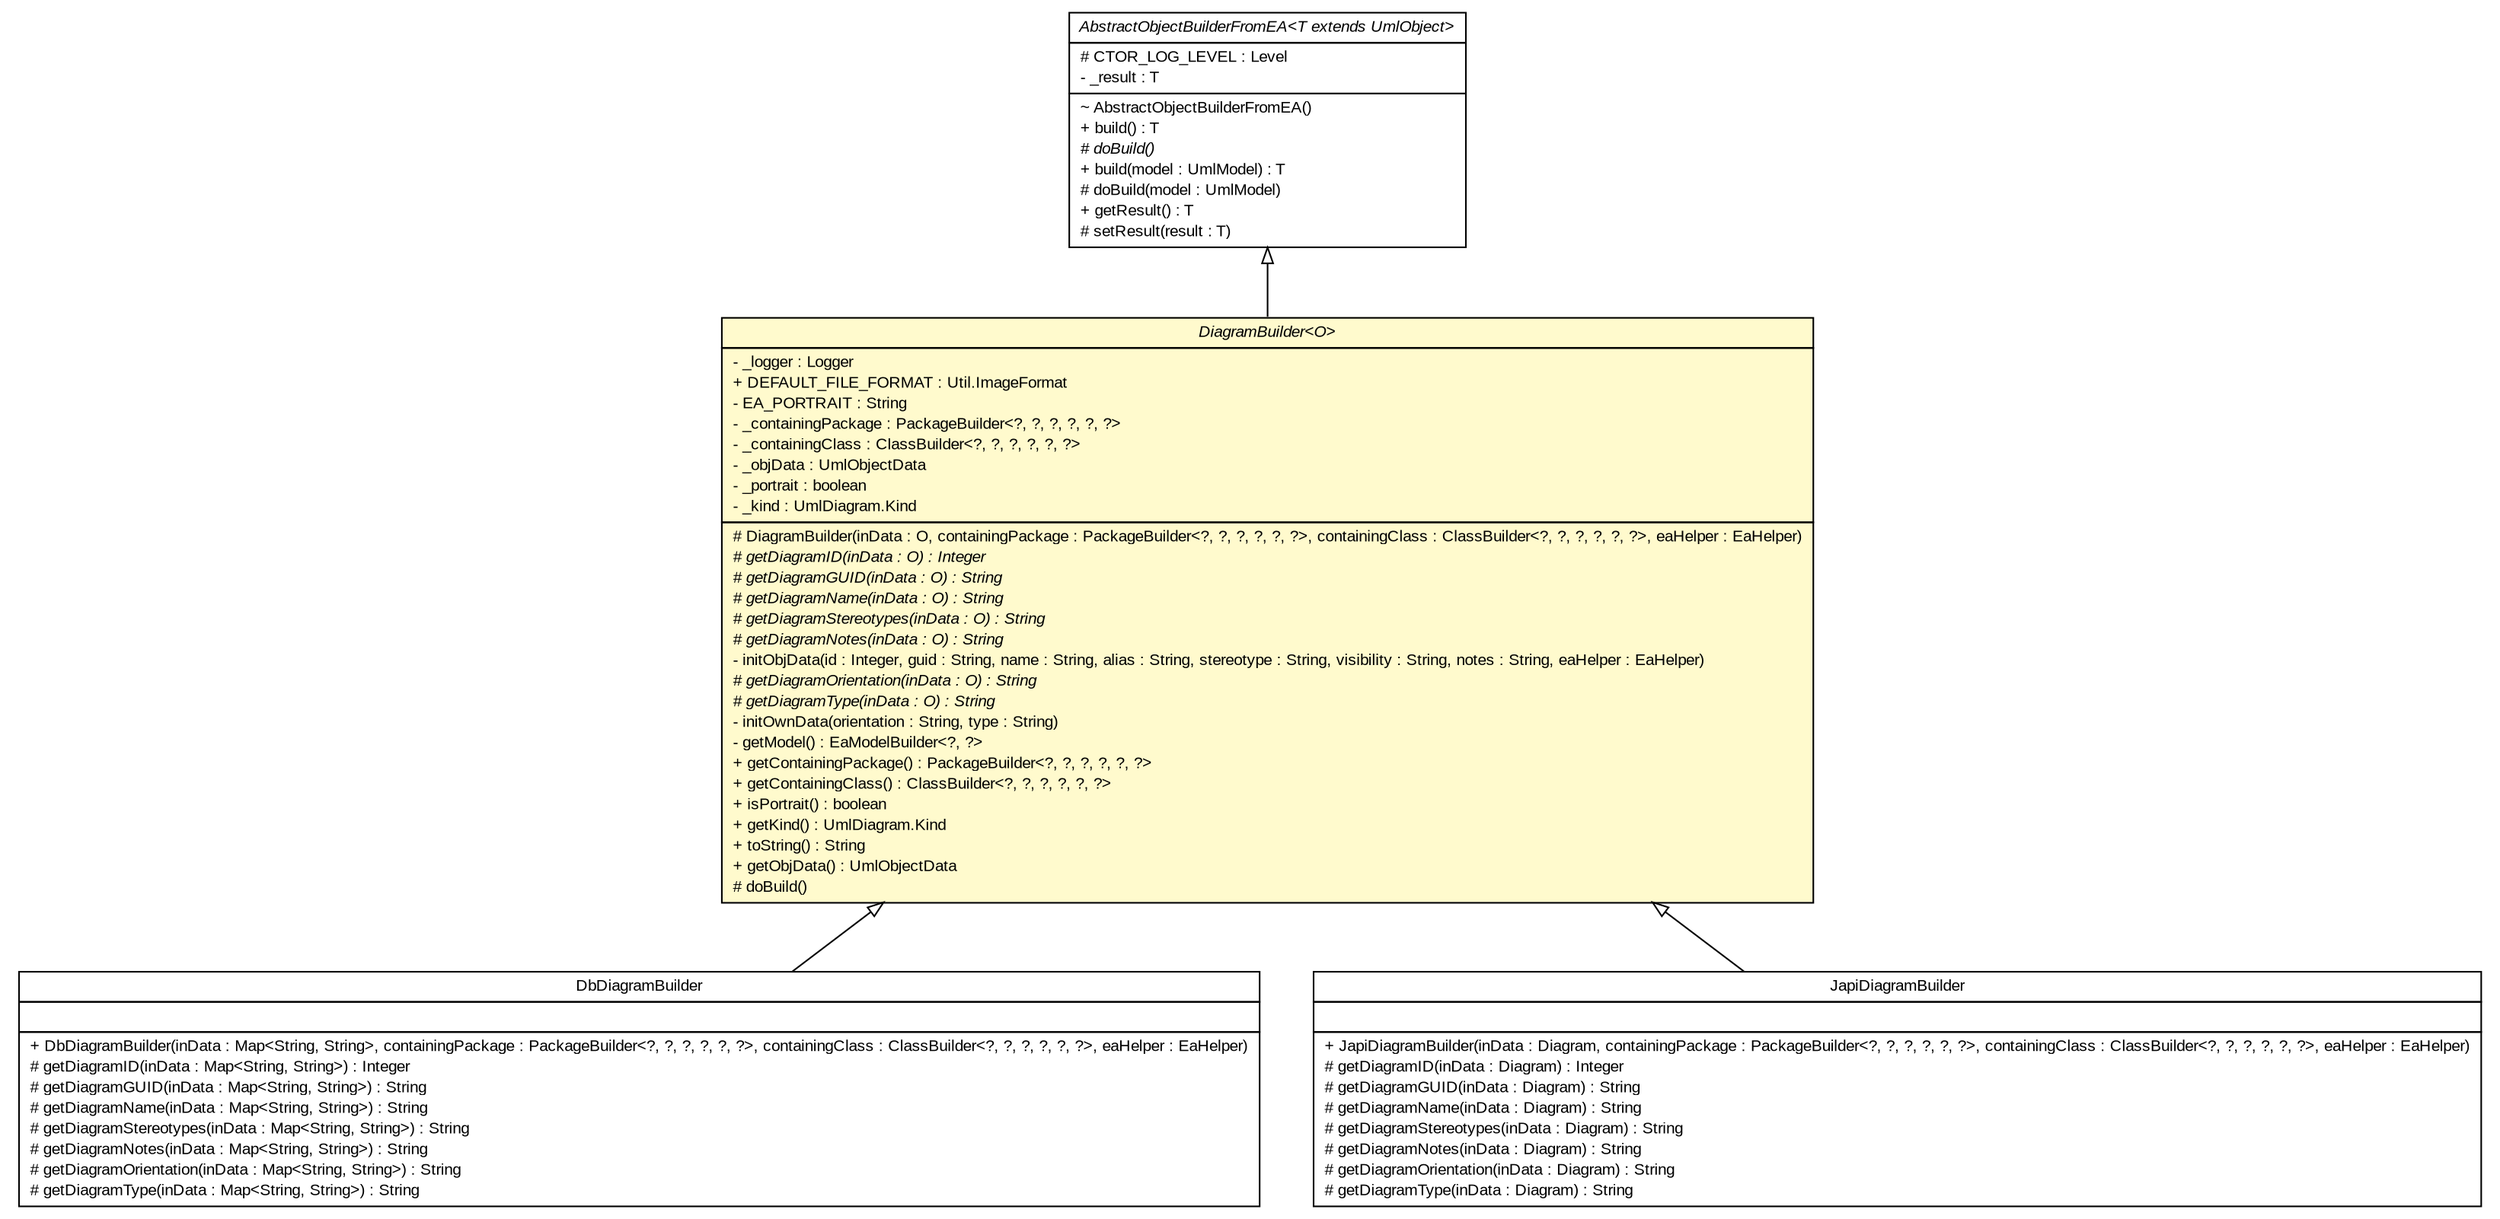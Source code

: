 #!/usr/local/bin/dot
#
# Class diagram 
# Generated by UMLGraph version R5_6_6-6-g3bdff0 (http://www.umlgraph.org/)
#

digraph G {
	edge [fontname="arial",fontsize=10,labelfontname="arial",labelfontsize=10];
	node [fontname="arial",fontsize=10,shape=plaintext];
	nodesep=0.25;
	ranksep=0.5;
	// org.tanjakostic.jcleancim.builder.ea.DiagramBuilder<O>
	c98086 [label=<<table title="org.tanjakostic.jcleancim.builder.ea.DiagramBuilder" border="0" cellborder="1" cellspacing="0" cellpadding="2" port="p" bgcolor="lemonChiffon" href="./DiagramBuilder.html">
		<tr><td><table border="0" cellspacing="0" cellpadding="1">
<tr><td align="center" balign="center"><font face="Arial Italic"> DiagramBuilder&lt;O&gt; </font></td></tr>
		</table></td></tr>
		<tr><td><table border="0" cellspacing="0" cellpadding="1">
<tr><td align="left" balign="left"> - _logger : Logger </td></tr>
<tr><td align="left" balign="left"> + DEFAULT_FILE_FORMAT : Util.ImageFormat </td></tr>
<tr><td align="left" balign="left"> - EA_PORTRAIT : String </td></tr>
<tr><td align="left" balign="left"> - _containingPackage : PackageBuilder&lt;?, ?, ?, ?, ?, ?&gt; </td></tr>
<tr><td align="left" balign="left"> - _containingClass : ClassBuilder&lt;?, ?, ?, ?, ?, ?&gt; </td></tr>
<tr><td align="left" balign="left"> - _objData : UmlObjectData </td></tr>
<tr><td align="left" balign="left"> - _portrait : boolean </td></tr>
<tr><td align="left" balign="left"> - _kind : UmlDiagram.Kind </td></tr>
		</table></td></tr>
		<tr><td><table border="0" cellspacing="0" cellpadding="1">
<tr><td align="left" balign="left"> # DiagramBuilder(inData : O, containingPackage : PackageBuilder&lt;?, ?, ?, ?, ?, ?&gt;, containingClass : ClassBuilder&lt;?, ?, ?, ?, ?, ?&gt;, eaHelper : EaHelper) </td></tr>
<tr><td align="left" balign="left"><font face="Arial Italic" point-size="10.0"> # getDiagramID(inData : O) : Integer </font></td></tr>
<tr><td align="left" balign="left"><font face="Arial Italic" point-size="10.0"> # getDiagramGUID(inData : O) : String </font></td></tr>
<tr><td align="left" balign="left"><font face="Arial Italic" point-size="10.0"> # getDiagramName(inData : O) : String </font></td></tr>
<tr><td align="left" balign="left"><font face="Arial Italic" point-size="10.0"> # getDiagramStereotypes(inData : O) : String </font></td></tr>
<tr><td align="left" balign="left"><font face="Arial Italic" point-size="10.0"> # getDiagramNotes(inData : O) : String </font></td></tr>
<tr><td align="left" balign="left"> - initObjData(id : Integer, guid : String, name : String, alias : String, stereotype : String, visibility : String, notes : String, eaHelper : EaHelper) </td></tr>
<tr><td align="left" balign="left"><font face="Arial Italic" point-size="10.0"> # getDiagramOrientation(inData : O) : String </font></td></tr>
<tr><td align="left" balign="left"><font face="Arial Italic" point-size="10.0"> # getDiagramType(inData : O) : String </font></td></tr>
<tr><td align="left" balign="left"> - initOwnData(orientation : String, type : String) </td></tr>
<tr><td align="left" balign="left"> - getModel() : EaModelBuilder&lt;?, ?&gt; </td></tr>
<tr><td align="left" balign="left"> + getContainingPackage() : PackageBuilder&lt;?, ?, ?, ?, ?, ?&gt; </td></tr>
<tr><td align="left" balign="left"> + getContainingClass() : ClassBuilder&lt;?, ?, ?, ?, ?, ?&gt; </td></tr>
<tr><td align="left" balign="left"> + isPortrait() : boolean </td></tr>
<tr><td align="left" balign="left"> + getKind() : UmlDiagram.Kind </td></tr>
<tr><td align="left" balign="left"> + toString() : String </td></tr>
<tr><td align="left" balign="left"> + getObjData() : UmlObjectData </td></tr>
<tr><td align="left" balign="left"> # doBuild() </td></tr>
		</table></td></tr>
		</table>>, URL="./DiagramBuilder.html", fontname="arial", fontcolor="black", fontsize=10.0];
	// org.tanjakostic.jcleancim.builder.ea.AbstractObjectBuilderFromEA<T extends org.tanjakostic.jcleancim.model.UmlObject>
	c98093 [label=<<table title="org.tanjakostic.jcleancim.builder.ea.AbstractObjectBuilderFromEA" border="0" cellborder="1" cellspacing="0" cellpadding="2" port="p" href="./AbstractObjectBuilderFromEA.html">
		<tr><td><table border="0" cellspacing="0" cellpadding="1">
<tr><td align="center" balign="center"><font face="Arial Italic"> AbstractObjectBuilderFromEA&lt;T extends UmlObject&gt; </font></td></tr>
		</table></td></tr>
		<tr><td><table border="0" cellspacing="0" cellpadding="1">
<tr><td align="left" balign="left"> # CTOR_LOG_LEVEL : Level </td></tr>
<tr><td align="left" balign="left"> - _result : T </td></tr>
		</table></td></tr>
		<tr><td><table border="0" cellspacing="0" cellpadding="1">
<tr><td align="left" balign="left"> ~ AbstractObjectBuilderFromEA() </td></tr>
<tr><td align="left" balign="left"> + build() : T </td></tr>
<tr><td align="left" balign="left"><font face="Arial Italic" point-size="10.0"> # doBuild() </font></td></tr>
<tr><td align="left" balign="left"> + build(model : UmlModel) : T </td></tr>
<tr><td align="left" balign="left"> # doBuild(model : UmlModel) </td></tr>
<tr><td align="left" balign="left"> + getResult() : T </td></tr>
<tr><td align="left" balign="left"> # setResult(result : T) </td></tr>
		</table></td></tr>
		</table>>, URL="./AbstractObjectBuilderFromEA.html", fontname="arial", fontcolor="black", fontsize=10.0];
	// org.tanjakostic.jcleancim.builder.ea.db.DbDiagramBuilder
	c98101 [label=<<table title="org.tanjakostic.jcleancim.builder.ea.db.DbDiagramBuilder" border="0" cellborder="1" cellspacing="0" cellpadding="2" port="p" href="./db/DbDiagramBuilder.html">
		<tr><td><table border="0" cellspacing="0" cellpadding="1">
<tr><td align="center" balign="center"> DbDiagramBuilder </td></tr>
		</table></td></tr>
		<tr><td><table border="0" cellspacing="0" cellpadding="1">
<tr><td align="left" balign="left">  </td></tr>
		</table></td></tr>
		<tr><td><table border="0" cellspacing="0" cellpadding="1">
<tr><td align="left" balign="left"> + DbDiagramBuilder(inData : Map&lt;String, String&gt;, containingPackage : PackageBuilder&lt;?, ?, ?, ?, ?, ?&gt;, containingClass : ClassBuilder&lt;?, ?, ?, ?, ?, ?&gt;, eaHelper : EaHelper) </td></tr>
<tr><td align="left" balign="left"> # getDiagramID(inData : Map&lt;String, String&gt;) : Integer </td></tr>
<tr><td align="left" balign="left"> # getDiagramGUID(inData : Map&lt;String, String&gt;) : String </td></tr>
<tr><td align="left" balign="left"> # getDiagramName(inData : Map&lt;String, String&gt;) : String </td></tr>
<tr><td align="left" balign="left"> # getDiagramStereotypes(inData : Map&lt;String, String&gt;) : String </td></tr>
<tr><td align="left" balign="left"> # getDiagramNotes(inData : Map&lt;String, String&gt;) : String </td></tr>
<tr><td align="left" balign="left"> # getDiagramOrientation(inData : Map&lt;String, String&gt;) : String </td></tr>
<tr><td align="left" balign="left"> # getDiagramType(inData : Map&lt;String, String&gt;) : String </td></tr>
		</table></td></tr>
		</table>>, URL="./db/DbDiagramBuilder.html", fontname="arial", fontcolor="black", fontsize=10.0];
	// org.tanjakostic.jcleancim.builder.ea.japi.JapiDiagramBuilder
	c98115 [label=<<table title="org.tanjakostic.jcleancim.builder.ea.japi.JapiDiagramBuilder" border="0" cellborder="1" cellspacing="0" cellpadding="2" port="p" href="./japi/JapiDiagramBuilder.html">
		<tr><td><table border="0" cellspacing="0" cellpadding="1">
<tr><td align="center" balign="center"> JapiDiagramBuilder </td></tr>
		</table></td></tr>
		<tr><td><table border="0" cellspacing="0" cellpadding="1">
<tr><td align="left" balign="left">  </td></tr>
		</table></td></tr>
		<tr><td><table border="0" cellspacing="0" cellpadding="1">
<tr><td align="left" balign="left"> + JapiDiagramBuilder(inData : Diagram, containingPackage : PackageBuilder&lt;?, ?, ?, ?, ?, ?&gt;, containingClass : ClassBuilder&lt;?, ?, ?, ?, ?, ?&gt;, eaHelper : EaHelper) </td></tr>
<tr><td align="left" balign="left"> # getDiagramID(inData : Diagram) : Integer </td></tr>
<tr><td align="left" balign="left"> # getDiagramGUID(inData : Diagram) : String </td></tr>
<tr><td align="left" balign="left"> # getDiagramName(inData : Diagram) : String </td></tr>
<tr><td align="left" balign="left"> # getDiagramStereotypes(inData : Diagram) : String </td></tr>
<tr><td align="left" balign="left"> # getDiagramNotes(inData : Diagram) : String </td></tr>
<tr><td align="left" balign="left"> # getDiagramOrientation(inData : Diagram) : String </td></tr>
<tr><td align="left" balign="left"> # getDiagramType(inData : Diagram) : String </td></tr>
		</table></td></tr>
		</table>>, URL="./japi/JapiDiagramBuilder.html", fontname="arial", fontcolor="black", fontsize=10.0];
	//org.tanjakostic.jcleancim.builder.ea.DiagramBuilder<O> extends org.tanjakostic.jcleancim.builder.ea.AbstractObjectBuilderFromEA<org.tanjakostic.jcleancim.model.UmlDiagram>
	c98093:p -> c98086:p [dir=back,arrowtail=empty];
	//org.tanjakostic.jcleancim.builder.ea.db.DbDiagramBuilder extends org.tanjakostic.jcleancim.builder.ea.DiagramBuilder<java.util.Map<java.lang.String, java.lang.String>>
	c98086:p -> c98101:p [dir=back,arrowtail=empty];
	//org.tanjakostic.jcleancim.builder.ea.japi.JapiDiagramBuilder extends org.tanjakostic.jcleancim.builder.ea.DiagramBuilder<org.sparx.Diagram>
	c98086:p -> c98115:p [dir=back,arrowtail=empty];
}

